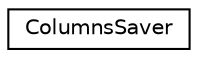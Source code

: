 digraph "Graphical Class Hierarchy"
{
 // LATEX_PDF_SIZE
  edge [fontname="Helvetica",fontsize="10",labelfontname="Helvetica",labelfontsize="10"];
  node [fontname="Helvetica",fontsize="10",shape=record];
  rankdir="LR";
  Node0 [label="ColumnsSaver",height=0.2,width=0.4,color="black", fillcolor="white", style="filled",URL="$classoperations__research_1_1glop_1_1_columns_saver.html",tooltip=" "];
}
